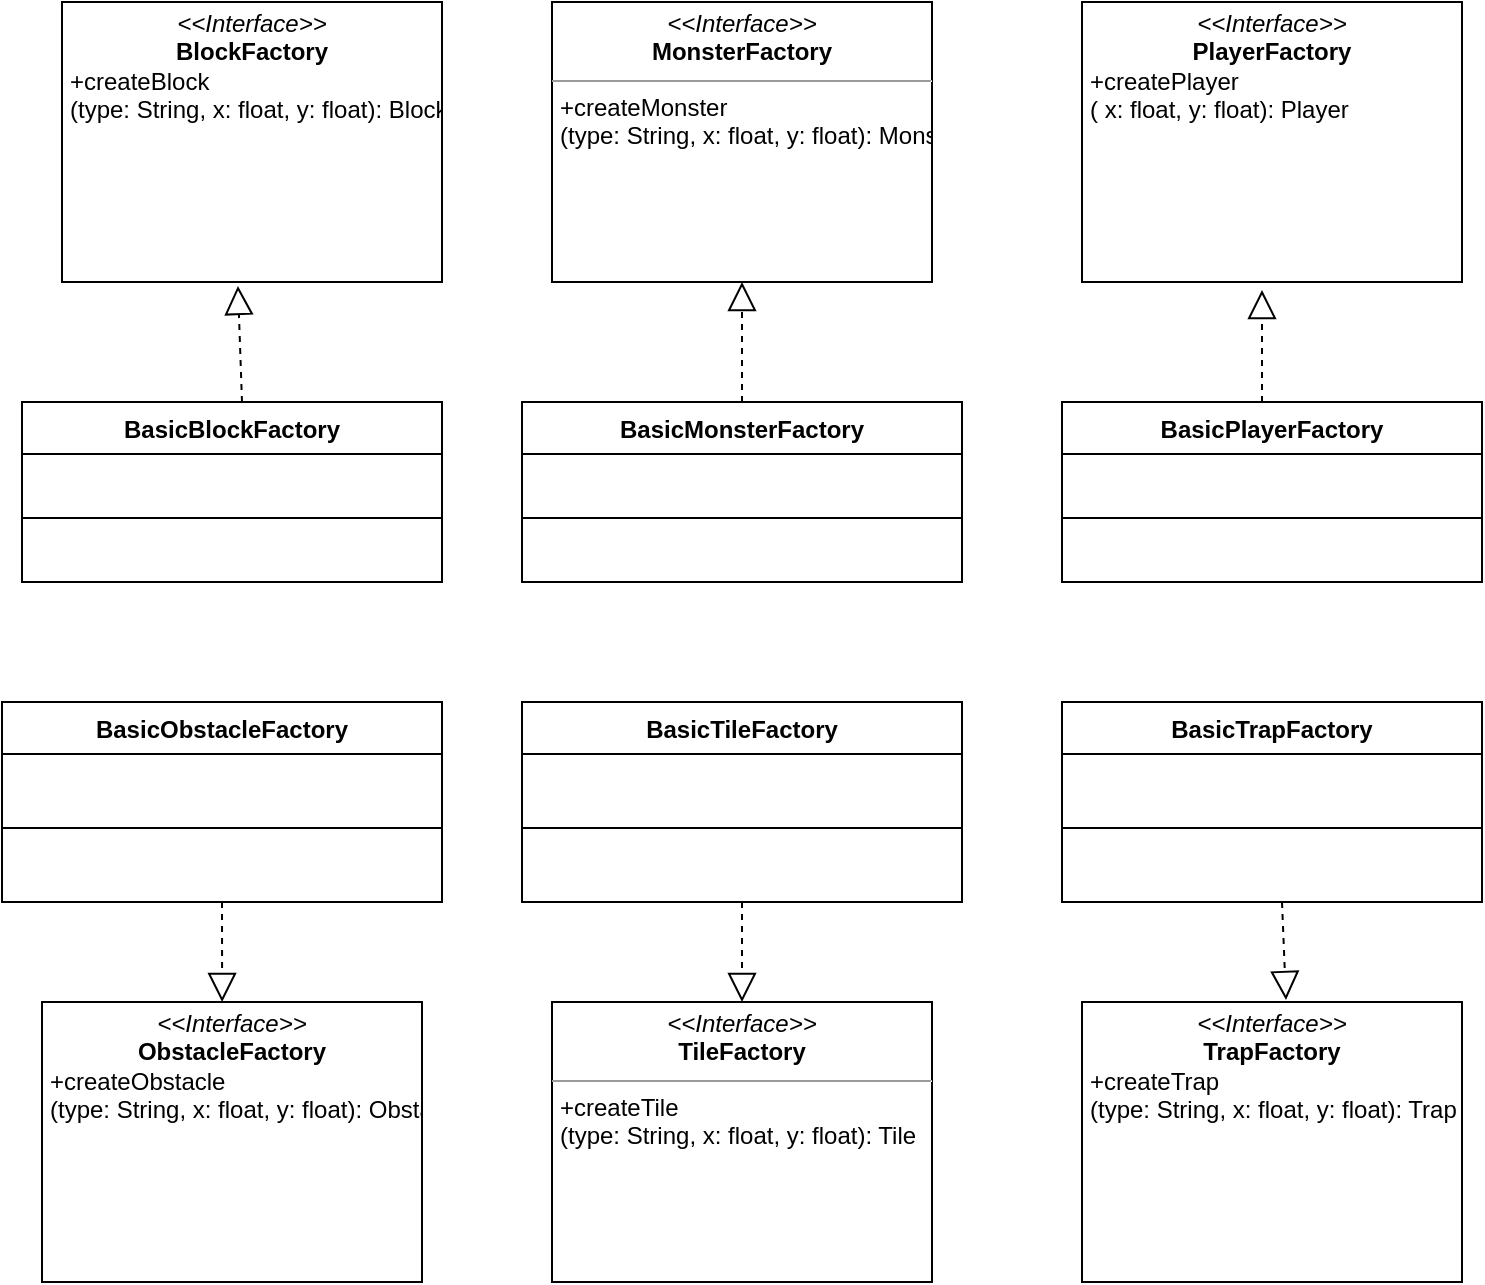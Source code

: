 <mxfile version="13.9.9" type="device"><diagram id="B-KF3HNrZHRUZvwfBI7T" name="Page-1"><mxGraphModel dx="852" dy="1594" grid="1" gridSize="10" guides="1" tooltips="1" connect="1" arrows="1" fold="1" page="1" pageScale="1" pageWidth="850" pageHeight="1100" math="0" shadow="0"><root><mxCell id="0"/><mxCell id="1" parent="0"/><mxCell id="Yjq_Fug8R7BAyXWsFVfO-1" value="BasicMonsterFactory" style="swimlane;fontStyle=1;align=center;verticalAlign=top;childLayout=stackLayout;horizontal=1;startSize=26;horizontalStack=0;resizeParent=1;resizeParentMax=0;resizeLast=0;collapsible=1;marginBottom=0;" parent="1" vertex="1"><mxGeometry x="360" y="120" width="220" height="90" as="geometry"/></mxCell><mxCell id="7G7I5_YOadL9ulJyqLvw-11" value="" style="endArrow=block;dashed=1;endFill=0;endSize=12;html=1;entryX=0.5;entryY=1;entryDx=0;entryDy=0;" edge="1" parent="Yjq_Fug8R7BAyXWsFVfO-1" target="7G7I5_YOadL9ulJyqLvw-2"><mxGeometry width="160" relative="1" as="geometry"><mxPoint x="110" as="sourcePoint"/><mxPoint x="270" as="targetPoint"/></mxGeometry></mxCell><mxCell id="Yjq_Fug8R7BAyXWsFVfO-3" value="" style="line;strokeWidth=1;fillColor=none;align=left;verticalAlign=middle;spacingTop=-1;spacingLeft=3;spacingRight=3;rotatable=0;labelPosition=right;points=[];portConstraint=eastwest;" parent="Yjq_Fug8R7BAyXWsFVfO-1" vertex="1"><mxGeometry y="26" width="220" height="64" as="geometry"/></mxCell><mxCell id="Yjq_Fug8R7BAyXWsFVfO-5" value="BasicBlockFactory" style="swimlane;fontStyle=1;align=center;verticalAlign=top;childLayout=stackLayout;horizontal=1;startSize=26;horizontalStack=0;resizeParent=1;resizeParentMax=0;resizeLast=0;collapsible=1;marginBottom=0;" parent="1" vertex="1"><mxGeometry x="110" y="120" width="210" height="90" as="geometry"/></mxCell><mxCell id="7G7I5_YOadL9ulJyqLvw-12" value="" style="endArrow=block;dashed=1;endFill=0;endSize=12;html=1;entryX=0.463;entryY=1.014;entryDx=0;entryDy=0;entryPerimeter=0;" edge="1" parent="Yjq_Fug8R7BAyXWsFVfO-5" target="7G7I5_YOadL9ulJyqLvw-1"><mxGeometry width="160" relative="1" as="geometry"><mxPoint x="110" as="sourcePoint"/><mxPoint x="270" as="targetPoint"/></mxGeometry></mxCell><mxCell id="Yjq_Fug8R7BAyXWsFVfO-6" value="" style="line;strokeWidth=1;fillColor=none;align=left;verticalAlign=middle;spacingTop=-1;spacingLeft=3;spacingRight=3;rotatable=0;labelPosition=right;points=[];portConstraint=eastwest;" parent="Yjq_Fug8R7BAyXWsFVfO-5" vertex="1"><mxGeometry y="26" width="210" height="64" as="geometry"/></mxCell><mxCell id="Yjq_Fug8R7BAyXWsFVfO-8" value="BasicPlayerFactory" style="swimlane;fontStyle=1;align=center;verticalAlign=top;childLayout=stackLayout;horizontal=1;startSize=26;horizontalStack=0;resizeParent=1;resizeParentMax=0;resizeLast=0;collapsible=1;marginBottom=0;" parent="1" vertex="1"><mxGeometry x="630" y="120" width="210" height="90" as="geometry"/></mxCell><mxCell id="7G7I5_YOadL9ulJyqLvw-10" value="" style="endArrow=block;dashed=1;endFill=0;endSize=12;html=1;" edge="1" parent="Yjq_Fug8R7BAyXWsFVfO-8"><mxGeometry width="160" relative="1" as="geometry"><mxPoint x="100" as="sourcePoint"/><mxPoint x="100" y="-56" as="targetPoint"/></mxGeometry></mxCell><mxCell id="Yjq_Fug8R7BAyXWsFVfO-9" value="" style="line;strokeWidth=1;fillColor=none;align=left;verticalAlign=middle;spacingTop=-1;spacingLeft=3;spacingRight=3;rotatable=0;labelPosition=right;points=[];portConstraint=eastwest;" parent="Yjq_Fug8R7BAyXWsFVfO-8" vertex="1"><mxGeometry y="26" width="210" height="64" as="geometry"/></mxCell><mxCell id="Yjq_Fug8R7BAyXWsFVfO-11" value="BasicObstacleFactory" style="swimlane;fontStyle=1;align=center;verticalAlign=top;childLayout=stackLayout;horizontal=1;startSize=26;horizontalStack=0;resizeParent=1;resizeParentMax=0;resizeLast=0;collapsible=1;marginBottom=0;" parent="1" vertex="1"><mxGeometry x="100" y="270" width="220" height="100" as="geometry"/></mxCell><mxCell id="Yjq_Fug8R7BAyXWsFVfO-12" value="" style="line;strokeWidth=1;fillColor=none;align=left;verticalAlign=middle;spacingTop=-1;spacingLeft=3;spacingRight=3;rotatable=0;labelPosition=right;points=[];portConstraint=eastwest;" parent="Yjq_Fug8R7BAyXWsFVfO-11" vertex="1"><mxGeometry y="26" width="220" height="74" as="geometry"/></mxCell><mxCell id="Yjq_Fug8R7BAyXWsFVfO-14" value="BasicTileFactory" style="swimlane;fontStyle=1;align=center;verticalAlign=top;childLayout=stackLayout;horizontal=1;startSize=26;horizontalStack=0;resizeParent=1;resizeParentMax=0;resizeLast=0;collapsible=1;marginBottom=0;" parent="1" vertex="1"><mxGeometry x="360" y="270" width="220" height="100" as="geometry"/></mxCell><mxCell id="Yjq_Fug8R7BAyXWsFVfO-15" value="" style="line;strokeWidth=1;fillColor=none;align=left;verticalAlign=middle;spacingTop=-1;spacingLeft=3;spacingRight=3;rotatable=0;labelPosition=right;points=[];portConstraint=eastwest;" parent="Yjq_Fug8R7BAyXWsFVfO-14" vertex="1"><mxGeometry y="26" width="220" height="74" as="geometry"/></mxCell><mxCell id="Yjq_Fug8R7BAyXWsFVfO-17" value="BasicTrapFactory" style="swimlane;fontStyle=1;align=center;verticalAlign=top;childLayout=stackLayout;horizontal=1;startSize=26;horizontalStack=0;resizeParent=1;resizeParentMax=0;resizeLast=0;collapsible=1;marginBottom=0;" parent="1" vertex="1"><mxGeometry x="630" y="270" width="210" height="100" as="geometry"/></mxCell><mxCell id="Yjq_Fug8R7BAyXWsFVfO-18" value="" style="line;strokeWidth=1;fillColor=none;align=left;verticalAlign=middle;spacingTop=-1;spacingLeft=3;spacingRight=3;rotatable=0;labelPosition=right;points=[];portConstraint=eastwest;" parent="Yjq_Fug8R7BAyXWsFVfO-17" vertex="1"><mxGeometry y="26" width="210" height="74" as="geometry"/></mxCell><mxCell id="7G7I5_YOadL9ulJyqLvw-1" value="&lt;p style=&quot;margin: 0px ; margin-top: 4px ; text-align: center&quot;&gt;&lt;i&gt;&amp;lt;&amp;lt;Interface&amp;gt;&amp;gt;&lt;/i&gt;&lt;br&gt;&lt;/p&gt;&lt;span style=&quot;font-weight: 700&quot;&gt;&lt;div style=&quot;text-align: center&quot;&gt;&lt;span&gt;BlockFactory&lt;/span&gt;&lt;/div&gt;&lt;/span&gt;&lt;p style=&quot;margin: 0px ; margin-left: 4px&quot;&gt;+createBlock&lt;br style=&quot;padding: 0px ; margin: 0px&quot;&gt;(type: String, x: float, y: float): Block&lt;/p&gt;&lt;div style=&quot;padding: 0px ; margin: 0px&quot;&gt;&lt;br style=&quot;padding: 0px ; margin: 0px&quot;&gt;&lt;/div&gt;" style="verticalAlign=top;align=left;overflow=fill;fontSize=12;fontFamily=Helvetica;html=1;" vertex="1" parent="1"><mxGeometry x="130" y="-80" width="190" height="140" as="geometry"/></mxCell><mxCell id="7G7I5_YOadL9ulJyqLvw-2" value="&lt;p style=&quot;margin: 0px ; margin-top: 4px ; text-align: center&quot;&gt;&lt;i&gt;&amp;lt;&amp;lt;Interface&amp;gt;&amp;gt;&lt;/i&gt;&lt;br&gt;&lt;span style=&quot;font-weight: 700&quot;&gt;MonsterFactory&lt;/span&gt;&lt;br&gt;&lt;/p&gt;&lt;hr size=&quot;1&quot;&gt;&lt;p style=&quot;margin: 0px ; margin-left: 4px&quot;&gt;+createMonster&lt;br style=&quot;padding: 0px ; margin: 0px&quot;&gt;(type: String, x: float, y: float): Monster&lt;/p&gt;&lt;div style=&quot;padding: 0px ; margin: 0px&quot;&gt;&lt;br style=&quot;padding: 0px ; margin: 0px&quot;&gt;&lt;/div&gt;" style="verticalAlign=top;align=left;overflow=fill;fontSize=12;fontFamily=Helvetica;html=1;" vertex="1" parent="1"><mxGeometry x="375" y="-80" width="190" height="140" as="geometry"/></mxCell><mxCell id="7G7I5_YOadL9ulJyqLvw-3" value="&lt;p style=&quot;margin: 0px ; margin-top: 4px ; text-align: center&quot;&gt;&lt;i&gt;&amp;lt;&amp;lt;Interface&amp;gt;&amp;gt;&lt;/i&gt;&lt;br&gt;&lt;/p&gt;&lt;span style=&quot;font-weight: 700&quot;&gt;&lt;div style=&quot;text-align: center&quot;&gt;&lt;span&gt;PlayerFactory&lt;/span&gt;&lt;/div&gt;&lt;/span&gt;&lt;p style=&quot;margin: 0px ; margin-left: 4px&quot;&gt;+createPlayer&lt;br style=&quot;padding: 0px ; margin: 0px&quot;&gt;( x: float, y: float): Player&lt;/p&gt;&lt;div style=&quot;padding: 0px ; margin: 0px&quot;&gt;&lt;br style=&quot;padding: 0px ; margin: 0px&quot;&gt;&lt;/div&gt;" style="verticalAlign=top;align=left;overflow=fill;fontSize=12;fontFamily=Helvetica;html=1;" vertex="1" parent="1"><mxGeometry x="640" y="-80" width="190" height="140" as="geometry"/></mxCell><mxCell id="7G7I5_YOadL9ulJyqLvw-4" value="&lt;p style=&quot;margin: 0px ; margin-top: 4px ; text-align: center&quot;&gt;&lt;i&gt;&amp;lt;&amp;lt;Interface&amp;gt;&amp;gt;&lt;/i&gt;&lt;br&gt;&lt;/p&gt;&lt;span style=&quot;font-weight: 700&quot;&gt;&lt;div style=&quot;text-align: center&quot;&gt;&lt;span&gt;ObstacleFactory&lt;/span&gt;&lt;/div&gt;&lt;/span&gt;&lt;p style=&quot;margin: 0px ; margin-left: 4px&quot;&gt;+createObstacle&lt;br style=&quot;padding: 0px ; margin: 0px&quot;&gt;(type: String, x: float, y: float): Obstacle&lt;/p&gt;&lt;div style=&quot;padding: 0px ; margin: 0px&quot;&gt;&lt;br style=&quot;padding: 0px ; margin: 0px&quot;&gt;&lt;/div&gt;" style="verticalAlign=top;align=left;overflow=fill;fontSize=12;fontFamily=Helvetica;html=1;" vertex="1" parent="1"><mxGeometry x="120" y="420" width="190" height="140" as="geometry"/></mxCell><mxCell id="7G7I5_YOadL9ulJyqLvw-5" value="&lt;p style=&quot;margin: 0px ; margin-top: 4px ; text-align: center&quot;&gt;&lt;i&gt;&amp;lt;&amp;lt;Interface&amp;gt;&amp;gt;&lt;/i&gt;&lt;br&gt;&lt;span style=&quot;font-weight: 700&quot;&gt;TileFactory&lt;/span&gt;&lt;br&gt;&lt;/p&gt;&lt;hr size=&quot;1&quot;&gt;&lt;p style=&quot;margin: 0px ; margin-left: 4px&quot;&gt;+createTile&lt;br style=&quot;padding: 0px ; margin: 0px&quot;&gt;(type: String, x: float, y: float): Tile&lt;/p&gt;&lt;div style=&quot;padding: 0px ; margin: 0px&quot;&gt;&lt;br style=&quot;padding: 0px ; margin: 0px&quot;&gt;&lt;/div&gt;" style="verticalAlign=top;align=left;overflow=fill;fontSize=12;fontFamily=Helvetica;html=1;" vertex="1" parent="1"><mxGeometry x="375" y="420" width="190" height="140" as="geometry"/></mxCell><mxCell id="7G7I5_YOadL9ulJyqLvw-6" value="&lt;p style=&quot;margin: 0px ; margin-top: 4px ; text-align: center&quot;&gt;&lt;i&gt;&amp;lt;&amp;lt;Interface&amp;gt;&amp;gt;&lt;/i&gt;&lt;br&gt;&lt;/p&gt;&lt;span style=&quot;font-weight: 700&quot;&gt;&lt;div style=&quot;text-align: center&quot;&gt;&lt;span&gt;TrapFactory&lt;/span&gt;&lt;/div&gt;&lt;/span&gt;&lt;p style=&quot;margin: 0px ; margin-left: 4px&quot;&gt;+createTrap&lt;br style=&quot;padding: 0px ; margin: 0px&quot;&gt;(type: String, x: float, y: float): Trap&lt;/p&gt;&lt;div style=&quot;padding: 0px ; margin: 0px&quot;&gt;&lt;br style=&quot;padding: 0px ; margin: 0px&quot;&gt;&lt;/div&gt;" style="verticalAlign=top;align=left;overflow=fill;fontSize=12;fontFamily=Helvetica;html=1;" vertex="1" parent="1"><mxGeometry x="640" y="420" width="190" height="140" as="geometry"/></mxCell><mxCell id="7G7I5_YOadL9ulJyqLvw-7" value="" style="endArrow=block;dashed=1;endFill=0;endSize=12;html=1;entryX=0.474;entryY=0;entryDx=0;entryDy=0;entryPerimeter=0;" edge="1" parent="1" target="7G7I5_YOadL9ulJyqLvw-4"><mxGeometry width="160" relative="1" as="geometry"><mxPoint x="210" y="370" as="sourcePoint"/><mxPoint x="370" y="370" as="targetPoint"/></mxGeometry></mxCell><mxCell id="7G7I5_YOadL9ulJyqLvw-8" value="" style="endArrow=block;dashed=1;endFill=0;endSize=12;html=1;" edge="1" parent="1" target="7G7I5_YOadL9ulJyqLvw-5"><mxGeometry width="160" relative="1" as="geometry"><mxPoint x="470" y="370" as="sourcePoint"/><mxPoint x="630" y="370" as="targetPoint"/></mxGeometry></mxCell><mxCell id="7G7I5_YOadL9ulJyqLvw-9" value="" style="endArrow=block;dashed=1;endFill=0;endSize=12;html=1;" edge="1" parent="1"><mxGeometry width="160" relative="1" as="geometry"><mxPoint x="740" y="370" as="sourcePoint"/><mxPoint x="742" y="419" as="targetPoint"/></mxGeometry></mxCell></root></mxGraphModel></diagram></mxfile>